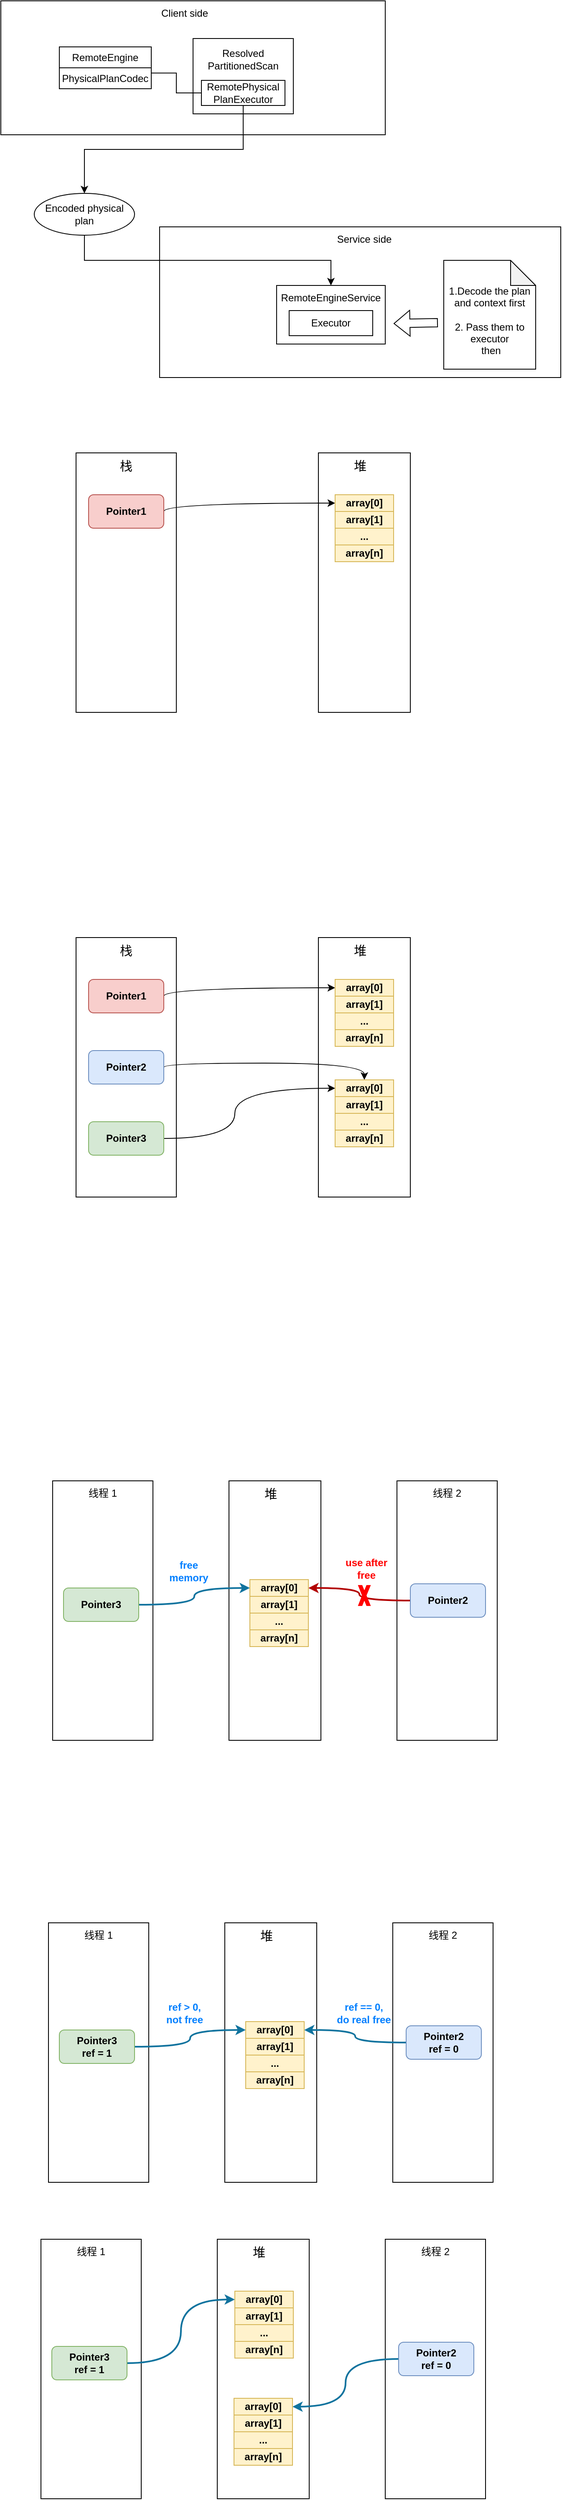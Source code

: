 <mxfile version="24.0.2" type="github">
  <diagram name="第 1 页" id="70xDTCp4IQkPO69VibeZ">
    <mxGraphModel dx="1414" dy="635" grid="0" gridSize="10" guides="1" tooltips="1" connect="1" arrows="1" fold="1" page="1" pageScale="1" pageWidth="827" pageHeight="1169" math="0" shadow="0">
      <root>
        <mxCell id="0" />
        <mxCell id="1" parent="0" />
        <mxCell id="eVmmj1NLvfO43Fu2ZoAp-78" value="" style="rounded=0;whiteSpace=wrap;html=1;" vertex="1" parent="1">
          <mxGeometry x="534" y="1838" width="120" height="310" as="geometry" />
        </mxCell>
        <mxCell id="eVmmj1NLvfO43Fu2ZoAp-3" value="" style="rounded=0;whiteSpace=wrap;html=1;" vertex="1" parent="1">
          <mxGeometry x="440" y="610" width="110" height="310" as="geometry" />
        </mxCell>
        <mxCell id="vCgPqWndhAU-b185812Y-34" value="" style="rounded=0;whiteSpace=wrap;html=1;" parent="1" vertex="1">
          <mxGeometry x="250" y="340" width="480" height="180" as="geometry" />
        </mxCell>
        <mxCell id="vCgPqWndhAU-b185812Y-26" value="" style="rounded=0;whiteSpace=wrap;html=1;" parent="1" vertex="1">
          <mxGeometry x="60" y="70" width="460" height="160" as="geometry" />
        </mxCell>
        <mxCell id="vCgPqWndhAU-b185812Y-1" value="" style="rounded=0;whiteSpace=wrap;html=1;" parent="1" vertex="1">
          <mxGeometry x="290" y="115" width="120" height="90" as="geometry" />
        </mxCell>
        <mxCell id="vCgPqWndhAU-b185812Y-2" value="&lt;div&gt;Resolved&lt;/div&gt;&lt;div&gt;PartitionedScan&lt;/div&gt;" style="text;html=1;strokeColor=none;fillColor=none;align=center;verticalAlign=middle;whiteSpace=wrap;rounded=0;" parent="1" vertex="1">
          <mxGeometry x="320" y="125" width="60" height="30" as="geometry" />
        </mxCell>
        <mxCell id="vCgPqWndhAU-b185812Y-20" style="edgeStyle=orthogonalEdgeStyle;rounded=0;orthogonalLoop=1;jettySize=auto;html=1;exitX=0;exitY=0.5;exitDx=0;exitDy=0;entryX=1;entryY=0.25;entryDx=0;entryDy=0;endArrow=none;endFill=0;" parent="1" source="vCgPqWndhAU-b185812Y-3" target="vCgPqWndhAU-b185812Y-19" edge="1">
          <mxGeometry relative="1" as="geometry" />
        </mxCell>
        <mxCell id="vCgPqWndhAU-b185812Y-3" value="" style="rounded=0;whiteSpace=wrap;html=1;" parent="1" vertex="1">
          <mxGeometry x="300" y="165" width="100" height="30" as="geometry" />
        </mxCell>
        <mxCell id="vCgPqWndhAU-b185812Y-22" style="edgeStyle=orthogonalEdgeStyle;rounded=0;orthogonalLoop=1;jettySize=auto;html=1;exitX=0.5;exitY=1;exitDx=0;exitDy=0;" parent="1" source="vCgPqWndhAU-b185812Y-4" target="vCgPqWndhAU-b185812Y-21" edge="1">
          <mxGeometry relative="1" as="geometry" />
        </mxCell>
        <mxCell id="vCgPqWndhAU-b185812Y-4" value="&lt;div&gt;RemotePhysical&lt;/div&gt;&lt;div&gt;PlanExecutor&lt;/div&gt;" style="text;html=1;strokeColor=none;fillColor=none;align=center;verticalAlign=middle;whiteSpace=wrap;rounded=0;" parent="1" vertex="1">
          <mxGeometry x="320" y="165" width="60" height="30" as="geometry" />
        </mxCell>
        <mxCell id="vCgPqWndhAU-b185812Y-16" value="RemoteEngine" style="rounded=0;whiteSpace=wrap;html=1;" parent="1" vertex="1">
          <mxGeometry x="130" y="125" width="110" height="25" as="geometry" />
        </mxCell>
        <mxCell id="vCgPqWndhAU-b185812Y-19" value="PhysicalPlanCodec" style="rounded=0;whiteSpace=wrap;html=1;" parent="1" vertex="1">
          <mxGeometry x="130" y="150" width="110" height="25" as="geometry" />
        </mxCell>
        <mxCell id="vCgPqWndhAU-b185812Y-27" style="edgeStyle=orthogonalEdgeStyle;rounded=0;orthogonalLoop=1;jettySize=auto;html=1;exitX=0.5;exitY=1;exitDx=0;exitDy=0;entryX=0.5;entryY=0;entryDx=0;entryDy=0;" parent="1" source="vCgPqWndhAU-b185812Y-21" target="vCgPqWndhAU-b185812Y-23" edge="1">
          <mxGeometry relative="1" as="geometry" />
        </mxCell>
        <mxCell id="vCgPqWndhAU-b185812Y-21" value="Encoded physical plan" style="ellipse;whiteSpace=wrap;html=1;" parent="1" vertex="1">
          <mxGeometry x="100" y="300" width="120" height="50" as="geometry" />
        </mxCell>
        <mxCell id="vCgPqWndhAU-b185812Y-23" value="" style="rounded=0;whiteSpace=wrap;html=1;" parent="1" vertex="1">
          <mxGeometry x="390" y="410" width="130" height="70" as="geometry" />
        </mxCell>
        <mxCell id="vCgPqWndhAU-b185812Y-28" value="Executor" style="rounded=0;whiteSpace=wrap;html=1;" parent="1" vertex="1">
          <mxGeometry x="405" y="440" width="100" height="30" as="geometry" />
        </mxCell>
        <mxCell id="vCgPqWndhAU-b185812Y-29" value="RemoteEngineService" style="text;html=1;strokeColor=none;fillColor=none;align=center;verticalAlign=middle;whiteSpace=wrap;rounded=0;" parent="1" vertex="1">
          <mxGeometry x="425" y="410" width="60" height="30" as="geometry" />
        </mxCell>
        <mxCell id="vCgPqWndhAU-b185812Y-31" value="&lt;div&gt;&lt;br&gt;&lt;/div&gt;&lt;div&gt;1.Decode the plan and context first&lt;/div&gt;&lt;div&gt;&lt;br&gt;&lt;/div&gt;&lt;div&gt;2. Pass them to executor&lt;br&gt;&lt;/div&gt;&amp;nbsp;then" style="shape=note;whiteSpace=wrap;html=1;backgroundOutline=1;darkOpacity=0.05;" parent="1" vertex="1">
          <mxGeometry x="590" y="380" width="110" height="130" as="geometry" />
        </mxCell>
        <mxCell id="vCgPqWndhAU-b185812Y-32" value="" style="shape=flexArrow;endArrow=classic;html=1;rounded=0;exitX=0.027;exitY=0.377;exitDx=0;exitDy=0;exitPerimeter=0;" parent="1" edge="1">
          <mxGeometry width="50" height="50" relative="1" as="geometry">
            <mxPoint x="582.97" y="454.5" as="sourcePoint" />
            <mxPoint x="530" y="455.49" as="targetPoint" />
          </mxGeometry>
        </mxCell>
        <mxCell id="vCgPqWndhAU-b185812Y-35" value="Client side" style="text;html=1;strokeColor=none;fillColor=none;align=center;verticalAlign=middle;whiteSpace=wrap;rounded=0;" parent="1" vertex="1">
          <mxGeometry x="250" y="70" width="60" height="30" as="geometry" />
        </mxCell>
        <mxCell id="vCgPqWndhAU-b185812Y-36" value="Service side" style="text;html=1;strokeColor=none;fillColor=none;align=center;verticalAlign=middle;whiteSpace=wrap;rounded=0;" parent="1" vertex="1">
          <mxGeometry x="460" y="340" width="70" height="30" as="geometry" />
        </mxCell>
        <mxCell id="eVmmj1NLvfO43Fu2ZoAp-1" value="" style="rounded=0;whiteSpace=wrap;html=1;" vertex="1" parent="1">
          <mxGeometry x="150" y="610" width="120" height="310" as="geometry" />
        </mxCell>
        <mxCell id="eVmmj1NLvfO43Fu2ZoAp-19" style="edgeStyle=orthogonalEdgeStyle;rounded=0;orthogonalLoop=1;jettySize=auto;html=1;exitX=1;exitY=0.5;exitDx=0;exitDy=0;entryX=0;entryY=0.5;entryDx=0;entryDy=0;curved=1;" edge="1" parent="1" source="eVmmj1NLvfO43Fu2ZoAp-2" target="eVmmj1NLvfO43Fu2ZoAp-4">
          <mxGeometry relative="1" as="geometry">
            <Array as="points">
              <mxPoint x="255" y="670" />
            </Array>
          </mxGeometry>
        </mxCell>
        <mxCell id="eVmmj1NLvfO43Fu2ZoAp-2" value="Pointer1" style="rounded=1;whiteSpace=wrap;html=1;fontStyle=1;fillColor=#f8cecc;strokeColor=#b85450;" vertex="1" parent="1">
          <mxGeometry x="165" y="660" width="90" height="40" as="geometry" />
        </mxCell>
        <mxCell id="eVmmj1NLvfO43Fu2ZoAp-4" value="array[0]" style="rounded=0;whiteSpace=wrap;html=1;fontStyle=1;fillColor=#fff2cc;strokeColor=#d6b656;" vertex="1" parent="1">
          <mxGeometry x="460" y="660" width="70" height="20" as="geometry" />
        </mxCell>
        <mxCell id="eVmmj1NLvfO43Fu2ZoAp-5" value="array[1]" style="rounded=0;whiteSpace=wrap;html=1;fontStyle=1;fillColor=#fff2cc;strokeColor=#d6b656;" vertex="1" parent="1">
          <mxGeometry x="460" y="680" width="70" height="20" as="geometry" />
        </mxCell>
        <mxCell id="eVmmj1NLvfO43Fu2ZoAp-6" value="..." style="rounded=0;whiteSpace=wrap;html=1;fontStyle=1;fillColor=#fff2cc;strokeColor=#d6b656;" vertex="1" parent="1">
          <mxGeometry x="460" y="700" width="70" height="20" as="geometry" />
        </mxCell>
        <mxCell id="eVmmj1NLvfO43Fu2ZoAp-7" value="array[n]" style="rounded=0;whiteSpace=wrap;html=1;fontStyle=1;fillColor=#fff2cc;strokeColor=#d6b656;" vertex="1" parent="1">
          <mxGeometry x="460" y="720" width="70" height="20" as="geometry" />
        </mxCell>
        <mxCell id="eVmmj1NLvfO43Fu2ZoAp-20" value="&lt;font style=&quot;font-size: 15px;&quot;&gt;栈&lt;/font&gt;" style="text;html=1;align=center;verticalAlign=middle;whiteSpace=wrap;rounded=0;" vertex="1" parent="1">
          <mxGeometry x="180" y="610" width="60" height="30" as="geometry" />
        </mxCell>
        <mxCell id="eVmmj1NLvfO43Fu2ZoAp-21" value="&lt;font style=&quot;font-size: 15px;&quot;&gt;堆&lt;/font&gt;" style="text;html=1;align=center;verticalAlign=middle;whiteSpace=wrap;rounded=0;" vertex="1" parent="1">
          <mxGeometry x="460" y="610" width="60" height="30" as="geometry" />
        </mxCell>
        <mxCell id="eVmmj1NLvfO43Fu2ZoAp-23" value="" style="rounded=0;whiteSpace=wrap;html=1;" vertex="1" parent="1">
          <mxGeometry x="440" y="1189" width="110" height="310" as="geometry" />
        </mxCell>
        <mxCell id="eVmmj1NLvfO43Fu2ZoAp-24" value="" style="rounded=0;whiteSpace=wrap;html=1;" vertex="1" parent="1">
          <mxGeometry x="150" y="1189" width="120" height="310" as="geometry" />
        </mxCell>
        <mxCell id="eVmmj1NLvfO43Fu2ZoAp-25" style="edgeStyle=orthogonalEdgeStyle;rounded=0;orthogonalLoop=1;jettySize=auto;html=1;exitX=1;exitY=0.5;exitDx=0;exitDy=0;entryX=0;entryY=0.5;entryDx=0;entryDy=0;curved=1;" edge="1" parent="1" source="eVmmj1NLvfO43Fu2ZoAp-26" target="eVmmj1NLvfO43Fu2ZoAp-27">
          <mxGeometry relative="1" as="geometry">
            <Array as="points">
              <mxPoint x="255" y="1249" />
            </Array>
          </mxGeometry>
        </mxCell>
        <mxCell id="eVmmj1NLvfO43Fu2ZoAp-26" value="Pointer1" style="rounded=1;whiteSpace=wrap;html=1;fontStyle=1;fillColor=#f8cecc;strokeColor=#b85450;" vertex="1" parent="1">
          <mxGeometry x="165" y="1239" width="90" height="40" as="geometry" />
        </mxCell>
        <mxCell id="eVmmj1NLvfO43Fu2ZoAp-27" value="array[0]" style="rounded=0;whiteSpace=wrap;html=1;fontStyle=1;fillColor=#fff2cc;strokeColor=#d6b656;" vertex="1" parent="1">
          <mxGeometry x="460" y="1239" width="70" height="20" as="geometry" />
        </mxCell>
        <mxCell id="eVmmj1NLvfO43Fu2ZoAp-28" value="array[1]" style="rounded=0;whiteSpace=wrap;html=1;fontStyle=1;fillColor=#fff2cc;strokeColor=#d6b656;" vertex="1" parent="1">
          <mxGeometry x="460" y="1259" width="70" height="20" as="geometry" />
        </mxCell>
        <mxCell id="eVmmj1NLvfO43Fu2ZoAp-29" value="..." style="rounded=0;whiteSpace=wrap;html=1;fontStyle=1;fillColor=#fff2cc;strokeColor=#d6b656;" vertex="1" parent="1">
          <mxGeometry x="460" y="1279" width="70" height="20" as="geometry" />
        </mxCell>
        <mxCell id="eVmmj1NLvfO43Fu2ZoAp-30" value="array[n]" style="rounded=0;whiteSpace=wrap;html=1;fontStyle=1;fillColor=#fff2cc;strokeColor=#d6b656;" vertex="1" parent="1">
          <mxGeometry x="460" y="1299" width="70" height="20" as="geometry" />
        </mxCell>
        <mxCell id="eVmmj1NLvfO43Fu2ZoAp-31" style="edgeStyle=orthogonalEdgeStyle;rounded=0;orthogonalLoop=1;jettySize=auto;html=1;exitX=1;exitY=0.5;exitDx=0;exitDy=0;entryX=0.5;entryY=0;entryDx=0;entryDy=0;curved=1;" edge="1" parent="1" source="eVmmj1NLvfO43Fu2ZoAp-32" target="eVmmj1NLvfO43Fu2ZoAp-33">
          <mxGeometry relative="1" as="geometry">
            <Array as="points">
              <mxPoint x="255" y="1339" />
              <mxPoint x="495" y="1339" />
            </Array>
          </mxGeometry>
        </mxCell>
        <mxCell id="eVmmj1NLvfO43Fu2ZoAp-32" value="Pointer2" style="rounded=1;whiteSpace=wrap;html=1;fontStyle=1;fillColor=#dae8fc;strokeColor=#6c8ebf;" vertex="1" parent="1">
          <mxGeometry x="165" y="1324" width="90" height="40" as="geometry" />
        </mxCell>
        <mxCell id="eVmmj1NLvfO43Fu2ZoAp-33" value="array[0]" style="rounded=0;whiteSpace=wrap;html=1;fontStyle=1;fillColor=#fff2cc;strokeColor=#d6b656;" vertex="1" parent="1">
          <mxGeometry x="460" y="1359" width="70" height="20" as="geometry" />
        </mxCell>
        <mxCell id="eVmmj1NLvfO43Fu2ZoAp-34" value="array[1]" style="rounded=0;whiteSpace=wrap;html=1;fontStyle=1;fillColor=#fff2cc;strokeColor=#d6b656;" vertex="1" parent="1">
          <mxGeometry x="460" y="1379" width="70" height="20" as="geometry" />
        </mxCell>
        <mxCell id="eVmmj1NLvfO43Fu2ZoAp-35" value="..." style="rounded=0;whiteSpace=wrap;html=1;fontStyle=1;fillColor=#fff2cc;strokeColor=#d6b656;" vertex="1" parent="1">
          <mxGeometry x="460" y="1399" width="70" height="20" as="geometry" />
        </mxCell>
        <mxCell id="eVmmj1NLvfO43Fu2ZoAp-36" value="array[n]" style="rounded=0;whiteSpace=wrap;html=1;fontStyle=1;fillColor=#fff2cc;strokeColor=#d6b656;" vertex="1" parent="1">
          <mxGeometry x="460" y="1419" width="70" height="20" as="geometry" />
        </mxCell>
        <mxCell id="eVmmj1NLvfO43Fu2ZoAp-37" style="edgeStyle=orthogonalEdgeStyle;rounded=0;orthogonalLoop=1;jettySize=auto;html=1;exitX=1;exitY=0.5;exitDx=0;exitDy=0;entryX=0;entryY=0.5;entryDx=0;entryDy=0;curved=1;" edge="1" parent="1" source="eVmmj1NLvfO43Fu2ZoAp-38" target="eVmmj1NLvfO43Fu2ZoAp-33">
          <mxGeometry relative="1" as="geometry">
            <Array as="points">
              <mxPoint x="340" y="1429" />
              <mxPoint x="340" y="1369" />
            </Array>
          </mxGeometry>
        </mxCell>
        <mxCell id="eVmmj1NLvfO43Fu2ZoAp-38" value="Pointer3" style="rounded=1;whiteSpace=wrap;html=1;fontStyle=1;fillColor=#d5e8d4;strokeColor=#82b366;" vertex="1" parent="1">
          <mxGeometry x="165" y="1409" width="90" height="40" as="geometry" />
        </mxCell>
        <mxCell id="eVmmj1NLvfO43Fu2ZoAp-39" value="&lt;font style=&quot;font-size: 15px;&quot;&gt;栈&lt;/font&gt;" style="text;html=1;align=center;verticalAlign=middle;whiteSpace=wrap;rounded=0;" vertex="1" parent="1">
          <mxGeometry x="180" y="1189" width="60" height="30" as="geometry" />
        </mxCell>
        <mxCell id="eVmmj1NLvfO43Fu2ZoAp-40" value="&lt;font style=&quot;font-size: 15px;&quot;&gt;堆&lt;/font&gt;" style="text;html=1;align=center;verticalAlign=middle;whiteSpace=wrap;rounded=0;" vertex="1" parent="1">
          <mxGeometry x="460" y="1189" width="60" height="30" as="geometry" />
        </mxCell>
        <mxCell id="eVmmj1NLvfO43Fu2ZoAp-60" value="" style="rounded=0;whiteSpace=wrap;html=1;" vertex="1" parent="1">
          <mxGeometry x="333" y="1838" width="110" height="310" as="geometry" />
        </mxCell>
        <mxCell id="eVmmj1NLvfO43Fu2ZoAp-61" value="" style="rounded=0;whiteSpace=wrap;html=1;" vertex="1" parent="1">
          <mxGeometry x="122" y="1838" width="120" height="310" as="geometry" />
        </mxCell>
        <mxCell id="eVmmj1NLvfO43Fu2ZoAp-82" style="edgeStyle=orthogonalEdgeStyle;rounded=0;orthogonalLoop=1;jettySize=auto;html=1;exitX=0;exitY=0.5;exitDx=0;exitDy=0;curved=1;fillColor=#e51400;strokeColor=#B20000;strokeWidth=2;" edge="1" parent="1" source="eVmmj1NLvfO43Fu2ZoAp-69" target="eVmmj1NLvfO43Fu2ZoAp-70">
          <mxGeometry relative="1" as="geometry" />
        </mxCell>
        <mxCell id="eVmmj1NLvfO43Fu2ZoAp-69" value="Pointer2" style="rounded=1;whiteSpace=wrap;html=1;fontStyle=1;fillColor=#dae8fc;strokeColor=#6c8ebf;" vertex="1" parent="1">
          <mxGeometry x="550" y="1961" width="90" height="40" as="geometry" />
        </mxCell>
        <mxCell id="eVmmj1NLvfO43Fu2ZoAp-70" value="array[0]" style="rounded=0;whiteSpace=wrap;html=1;fontStyle=1;fillColor=#fff2cc;strokeColor=#d6b656;" vertex="1" parent="1">
          <mxGeometry x="358" y="1956" width="70" height="20" as="geometry" />
        </mxCell>
        <mxCell id="eVmmj1NLvfO43Fu2ZoAp-71" value="array[1]" style="rounded=0;whiteSpace=wrap;html=1;fontStyle=1;fillColor=#fff2cc;strokeColor=#d6b656;" vertex="1" parent="1">
          <mxGeometry x="358" y="1976" width="70" height="20" as="geometry" />
        </mxCell>
        <mxCell id="eVmmj1NLvfO43Fu2ZoAp-72" value="..." style="rounded=0;whiteSpace=wrap;html=1;fontStyle=1;fillColor=#fff2cc;strokeColor=#d6b656;" vertex="1" parent="1">
          <mxGeometry x="358" y="1996" width="70" height="20" as="geometry" />
        </mxCell>
        <mxCell id="eVmmj1NLvfO43Fu2ZoAp-73" value="array[n]" style="rounded=0;whiteSpace=wrap;html=1;fontStyle=1;fillColor=#fff2cc;strokeColor=#d6b656;" vertex="1" parent="1">
          <mxGeometry x="358" y="2016" width="70" height="20" as="geometry" />
        </mxCell>
        <mxCell id="eVmmj1NLvfO43Fu2ZoAp-81" style="edgeStyle=orthogonalEdgeStyle;rounded=0;orthogonalLoop=1;jettySize=auto;html=1;exitX=1;exitY=0.5;exitDx=0;exitDy=0;entryX=0;entryY=0.5;entryDx=0;entryDy=0;curved=1;fillColor=#b1ddf0;strokeColor=#10739e;strokeWidth=2;" edge="1" parent="1" source="eVmmj1NLvfO43Fu2ZoAp-75" target="eVmmj1NLvfO43Fu2ZoAp-70">
          <mxGeometry relative="1" as="geometry" />
        </mxCell>
        <mxCell id="eVmmj1NLvfO43Fu2ZoAp-75" value="Pointer3" style="rounded=1;whiteSpace=wrap;html=1;fontStyle=1;fillColor=#d5e8d4;strokeColor=#82b366;" vertex="1" parent="1">
          <mxGeometry x="135" y="1966" width="90" height="40" as="geometry" />
        </mxCell>
        <mxCell id="eVmmj1NLvfO43Fu2ZoAp-76" value="线程 1" style="text;html=1;align=center;verticalAlign=middle;whiteSpace=wrap;rounded=0;" vertex="1" parent="1">
          <mxGeometry x="152" y="1838" width="60" height="30" as="geometry" />
        </mxCell>
        <mxCell id="eVmmj1NLvfO43Fu2ZoAp-77" value="&lt;font style=&quot;font-size: 15px;&quot;&gt;堆&lt;/font&gt;" style="text;html=1;align=center;verticalAlign=middle;whiteSpace=wrap;rounded=0;" vertex="1" parent="1">
          <mxGeometry x="353" y="1838" width="60" height="30" as="geometry" />
        </mxCell>
        <mxCell id="eVmmj1NLvfO43Fu2ZoAp-80" value="线程 2" style="text;html=1;align=center;verticalAlign=middle;whiteSpace=wrap;rounded=0;" vertex="1" parent="1">
          <mxGeometry x="564" y="1838" width="60" height="30" as="geometry" />
        </mxCell>
        <mxCell id="eVmmj1NLvfO43Fu2ZoAp-83" value="&lt;font color=&quot;#007fff&quot;&gt;&lt;b&gt;free memory&lt;/b&gt;&lt;/font&gt;" style="text;html=1;align=center;verticalAlign=middle;whiteSpace=wrap;rounded=0;fontColor=#66B2FF;" vertex="1" parent="1">
          <mxGeometry x="255" y="1931" width="60" height="30" as="geometry" />
        </mxCell>
        <mxCell id="eVmmj1NLvfO43Fu2ZoAp-84" value="&lt;font color=&quot;#ff0000&quot;&gt;&lt;b&gt;use after free&lt;br&gt;&lt;/b&gt;&lt;/font&gt;" style="text;html=1;align=center;verticalAlign=middle;whiteSpace=wrap;rounded=0;fontColor=#66B2FF;" vertex="1" parent="1">
          <mxGeometry x="470" y="1928" width="55" height="30" as="geometry" />
        </mxCell>
        <mxCell id="eVmmj1NLvfO43Fu2ZoAp-85" value="" style="verticalLabelPosition=bottom;verticalAlign=top;html=1;shape=mxgraph.basic.x;strokeColor=#FF0000;fillColor=#FF0000;" vertex="1" parent="1">
          <mxGeometry x="488" y="1963" width="14" height="24" as="geometry" />
        </mxCell>
        <mxCell id="eVmmj1NLvfO43Fu2ZoAp-88" value="" style="rounded=0;whiteSpace=wrap;html=1;" vertex="1" parent="1">
          <mxGeometry x="529" y="2366" width="120" height="310" as="geometry" />
        </mxCell>
        <mxCell id="eVmmj1NLvfO43Fu2ZoAp-89" value="" style="rounded=0;whiteSpace=wrap;html=1;" vertex="1" parent="1">
          <mxGeometry x="328" y="2366" width="110" height="310" as="geometry" />
        </mxCell>
        <mxCell id="eVmmj1NLvfO43Fu2ZoAp-90" value="" style="rounded=0;whiteSpace=wrap;html=1;" vertex="1" parent="1">
          <mxGeometry x="117" y="2366" width="120" height="310" as="geometry" />
        </mxCell>
        <mxCell id="eVmmj1NLvfO43Fu2ZoAp-91" style="edgeStyle=orthogonalEdgeStyle;rounded=0;orthogonalLoop=1;jettySize=auto;html=1;exitX=0;exitY=0.5;exitDx=0;exitDy=0;curved=1;fillColor=#b1ddf0;strokeColor=#10739E;strokeWidth=2;" edge="1" parent="1" source="eVmmj1NLvfO43Fu2ZoAp-92" target="eVmmj1NLvfO43Fu2ZoAp-93">
          <mxGeometry relative="1" as="geometry" />
        </mxCell>
        <mxCell id="eVmmj1NLvfO43Fu2ZoAp-92" value="Pointer2&lt;br&gt;ref = 0" style="rounded=1;whiteSpace=wrap;html=1;fontStyle=1;fillColor=#dae8fc;strokeColor=#6c8ebf;" vertex="1" parent="1">
          <mxGeometry x="545" y="2489" width="90" height="40" as="geometry" />
        </mxCell>
        <mxCell id="eVmmj1NLvfO43Fu2ZoAp-93" value="array[0]" style="rounded=0;whiteSpace=wrap;html=1;fontStyle=1;fillColor=#fff2cc;strokeColor=#d6b656;" vertex="1" parent="1">
          <mxGeometry x="353" y="2484" width="70" height="20" as="geometry" />
        </mxCell>
        <mxCell id="eVmmj1NLvfO43Fu2ZoAp-94" value="array[1]" style="rounded=0;whiteSpace=wrap;html=1;fontStyle=1;fillColor=#fff2cc;strokeColor=#d6b656;" vertex="1" parent="1">
          <mxGeometry x="353" y="2504" width="70" height="20" as="geometry" />
        </mxCell>
        <mxCell id="eVmmj1NLvfO43Fu2ZoAp-95" value="..." style="rounded=0;whiteSpace=wrap;html=1;fontStyle=1;fillColor=#fff2cc;strokeColor=#d6b656;" vertex="1" parent="1">
          <mxGeometry x="353" y="2524" width="70" height="20" as="geometry" />
        </mxCell>
        <mxCell id="eVmmj1NLvfO43Fu2ZoAp-96" value="array[n]" style="rounded=0;whiteSpace=wrap;html=1;fontStyle=1;fillColor=#fff2cc;strokeColor=#d6b656;" vertex="1" parent="1">
          <mxGeometry x="353" y="2544" width="70" height="20" as="geometry" />
        </mxCell>
        <mxCell id="eVmmj1NLvfO43Fu2ZoAp-97" style="edgeStyle=orthogonalEdgeStyle;rounded=0;orthogonalLoop=1;jettySize=auto;html=1;exitX=1;exitY=0.5;exitDx=0;exitDy=0;entryX=0;entryY=0.5;entryDx=0;entryDy=0;curved=1;fillColor=#b1ddf0;strokeColor=#10739e;strokeWidth=2;" edge="1" parent="1" source="eVmmj1NLvfO43Fu2ZoAp-98" target="eVmmj1NLvfO43Fu2ZoAp-93">
          <mxGeometry relative="1" as="geometry" />
        </mxCell>
        <mxCell id="eVmmj1NLvfO43Fu2ZoAp-98" value="Pointer3&lt;br&gt;ref = 1" style="rounded=1;whiteSpace=wrap;html=1;fontStyle=1;fillColor=#d5e8d4;strokeColor=#82b366;" vertex="1" parent="1">
          <mxGeometry x="130" y="2494" width="90" height="40" as="geometry" />
        </mxCell>
        <mxCell id="eVmmj1NLvfO43Fu2ZoAp-99" value="线程 1" style="text;html=1;align=center;verticalAlign=middle;whiteSpace=wrap;rounded=0;" vertex="1" parent="1">
          <mxGeometry x="147" y="2366" width="60" height="30" as="geometry" />
        </mxCell>
        <mxCell id="eVmmj1NLvfO43Fu2ZoAp-100" value="&lt;font style=&quot;font-size: 15px;&quot;&gt;堆&lt;/font&gt;" style="text;html=1;align=center;verticalAlign=middle;whiteSpace=wrap;rounded=0;" vertex="1" parent="1">
          <mxGeometry x="348" y="2366" width="60" height="30" as="geometry" />
        </mxCell>
        <mxCell id="eVmmj1NLvfO43Fu2ZoAp-101" value="线程 2" style="text;html=1;align=center;verticalAlign=middle;whiteSpace=wrap;rounded=0;" vertex="1" parent="1">
          <mxGeometry x="559" y="2366" width="60" height="30" as="geometry" />
        </mxCell>
        <mxCell id="eVmmj1NLvfO43Fu2ZoAp-102" value="&lt;div&gt;&lt;font color=&quot;#007fff&quot;&gt;&lt;b&gt;ref &amp;gt; 0,&lt;br&gt;not free&lt;br&gt;&lt;/b&gt;&lt;/font&gt;&lt;/div&gt;" style="text;html=1;align=center;verticalAlign=middle;whiteSpace=wrap;rounded=0;fontColor=#66B2FF;" vertex="1" parent="1">
          <mxGeometry x="250" y="2459" width="60" height="30" as="geometry" />
        </mxCell>
        <mxCell id="eVmmj1NLvfO43Fu2ZoAp-105" value="&lt;div&gt;&lt;font color=&quot;#007fff&quot;&gt;&lt;b&gt;ref == 0,&lt;br&gt;do real free&lt;br&gt;&lt;/b&gt;&lt;/font&gt;&lt;/div&gt;" style="text;html=1;align=center;verticalAlign=middle;whiteSpace=wrap;rounded=0;fontColor=#66B2FF;" vertex="1" parent="1">
          <mxGeometry x="460" y="2459" width="69" height="30" as="geometry" />
        </mxCell>
        <mxCell id="eVmmj1NLvfO43Fu2ZoAp-107" value="" style="rounded=0;whiteSpace=wrap;html=1;" vertex="1" parent="1">
          <mxGeometry x="520" y="2744" width="120" height="310" as="geometry" />
        </mxCell>
        <mxCell id="eVmmj1NLvfO43Fu2ZoAp-108" value="" style="rounded=0;whiteSpace=wrap;html=1;" vertex="1" parent="1">
          <mxGeometry x="319" y="2744" width="110" height="310" as="geometry" />
        </mxCell>
        <mxCell id="eVmmj1NLvfO43Fu2ZoAp-109" value="" style="rounded=0;whiteSpace=wrap;html=1;" vertex="1" parent="1">
          <mxGeometry x="108" y="2744" width="120" height="310" as="geometry" />
        </mxCell>
        <mxCell id="eVmmj1NLvfO43Fu2ZoAp-132" style="edgeStyle=orthogonalEdgeStyle;rounded=0;orthogonalLoop=1;jettySize=auto;html=1;exitX=0;exitY=0.5;exitDx=0;exitDy=0;entryX=1;entryY=0.5;entryDx=0;entryDy=0;strokeColor=#10739E;curved=1;strokeWidth=2;" edge="1" parent="1" source="eVmmj1NLvfO43Fu2ZoAp-111" target="eVmmj1NLvfO43Fu2ZoAp-127">
          <mxGeometry relative="1" as="geometry" />
        </mxCell>
        <mxCell id="eVmmj1NLvfO43Fu2ZoAp-111" value="Pointer2&lt;br&gt;ref = 0" style="rounded=1;whiteSpace=wrap;html=1;fontStyle=1;fillColor=#dae8fc;strokeColor=#6c8ebf;" vertex="1" parent="1">
          <mxGeometry x="536" y="2867" width="90" height="40" as="geometry" />
        </mxCell>
        <mxCell id="eVmmj1NLvfO43Fu2ZoAp-112" value="array[0]" style="rounded=0;whiteSpace=wrap;html=1;fontStyle=1;fillColor=#fff2cc;strokeColor=#d6b656;" vertex="1" parent="1">
          <mxGeometry x="340" y="2806" width="70" height="20" as="geometry" />
        </mxCell>
        <mxCell id="eVmmj1NLvfO43Fu2ZoAp-113" value="array[1]" style="rounded=0;whiteSpace=wrap;html=1;fontStyle=1;fillColor=#fff2cc;strokeColor=#d6b656;" vertex="1" parent="1">
          <mxGeometry x="340" y="2826" width="70" height="20" as="geometry" />
        </mxCell>
        <mxCell id="eVmmj1NLvfO43Fu2ZoAp-114" value="..." style="rounded=0;whiteSpace=wrap;html=1;fontStyle=1;fillColor=#fff2cc;strokeColor=#d6b656;" vertex="1" parent="1">
          <mxGeometry x="340" y="2846" width="70" height="20" as="geometry" />
        </mxCell>
        <mxCell id="eVmmj1NLvfO43Fu2ZoAp-115" value="array[n]" style="rounded=0;whiteSpace=wrap;html=1;fontStyle=1;fillColor=#fff2cc;strokeColor=#d6b656;" vertex="1" parent="1">
          <mxGeometry x="340" y="2866" width="70" height="20" as="geometry" />
        </mxCell>
        <mxCell id="eVmmj1NLvfO43Fu2ZoAp-116" style="edgeStyle=orthogonalEdgeStyle;rounded=0;orthogonalLoop=1;jettySize=auto;html=1;exitX=1;exitY=0.5;exitDx=0;exitDy=0;entryX=0;entryY=0.5;entryDx=0;entryDy=0;curved=1;fillColor=#b1ddf0;strokeColor=#10739e;strokeWidth=2;" edge="1" parent="1" source="eVmmj1NLvfO43Fu2ZoAp-117" target="eVmmj1NLvfO43Fu2ZoAp-112">
          <mxGeometry relative="1" as="geometry" />
        </mxCell>
        <mxCell id="eVmmj1NLvfO43Fu2ZoAp-117" value="Pointer3&lt;br&gt;ref = 1" style="rounded=1;whiteSpace=wrap;html=1;fontStyle=1;fillColor=#d5e8d4;strokeColor=#82b366;" vertex="1" parent="1">
          <mxGeometry x="121" y="2872" width="90" height="40" as="geometry" />
        </mxCell>
        <mxCell id="eVmmj1NLvfO43Fu2ZoAp-118" value="线程 1" style="text;html=1;align=center;verticalAlign=middle;whiteSpace=wrap;rounded=0;" vertex="1" parent="1">
          <mxGeometry x="138" y="2744" width="60" height="30" as="geometry" />
        </mxCell>
        <mxCell id="eVmmj1NLvfO43Fu2ZoAp-119" value="&lt;font style=&quot;font-size: 15px;&quot;&gt;堆&lt;/font&gt;" style="text;html=1;align=center;verticalAlign=middle;whiteSpace=wrap;rounded=0;" vertex="1" parent="1">
          <mxGeometry x="339" y="2744" width="60" height="30" as="geometry" />
        </mxCell>
        <mxCell id="eVmmj1NLvfO43Fu2ZoAp-120" value="线程 2" style="text;html=1;align=center;verticalAlign=middle;whiteSpace=wrap;rounded=0;" vertex="1" parent="1">
          <mxGeometry x="550" y="2744" width="60" height="30" as="geometry" />
        </mxCell>
        <mxCell id="eVmmj1NLvfO43Fu2ZoAp-127" value="array[0]" style="rounded=0;whiteSpace=wrap;html=1;fontStyle=1;fillColor=#fff2cc;strokeColor=#d6b656;" vertex="1" parent="1">
          <mxGeometry x="339" y="2934" width="70" height="20" as="geometry" />
        </mxCell>
        <mxCell id="eVmmj1NLvfO43Fu2ZoAp-128" value="array[1]" style="rounded=0;whiteSpace=wrap;html=1;fontStyle=1;fillColor=#fff2cc;strokeColor=#d6b656;" vertex="1" parent="1">
          <mxGeometry x="339" y="2954" width="70" height="20" as="geometry" />
        </mxCell>
        <mxCell id="eVmmj1NLvfO43Fu2ZoAp-129" value="..." style="rounded=0;whiteSpace=wrap;html=1;fontStyle=1;fillColor=#fff2cc;strokeColor=#d6b656;" vertex="1" parent="1">
          <mxGeometry x="339" y="2974" width="70" height="20" as="geometry" />
        </mxCell>
        <mxCell id="eVmmj1NLvfO43Fu2ZoAp-130" value="array[n]" style="rounded=0;whiteSpace=wrap;html=1;fontStyle=1;fillColor=#fff2cc;strokeColor=#d6b656;" vertex="1" parent="1">
          <mxGeometry x="339" y="2994" width="70" height="20" as="geometry" />
        </mxCell>
      </root>
    </mxGraphModel>
  </diagram>
</mxfile>
